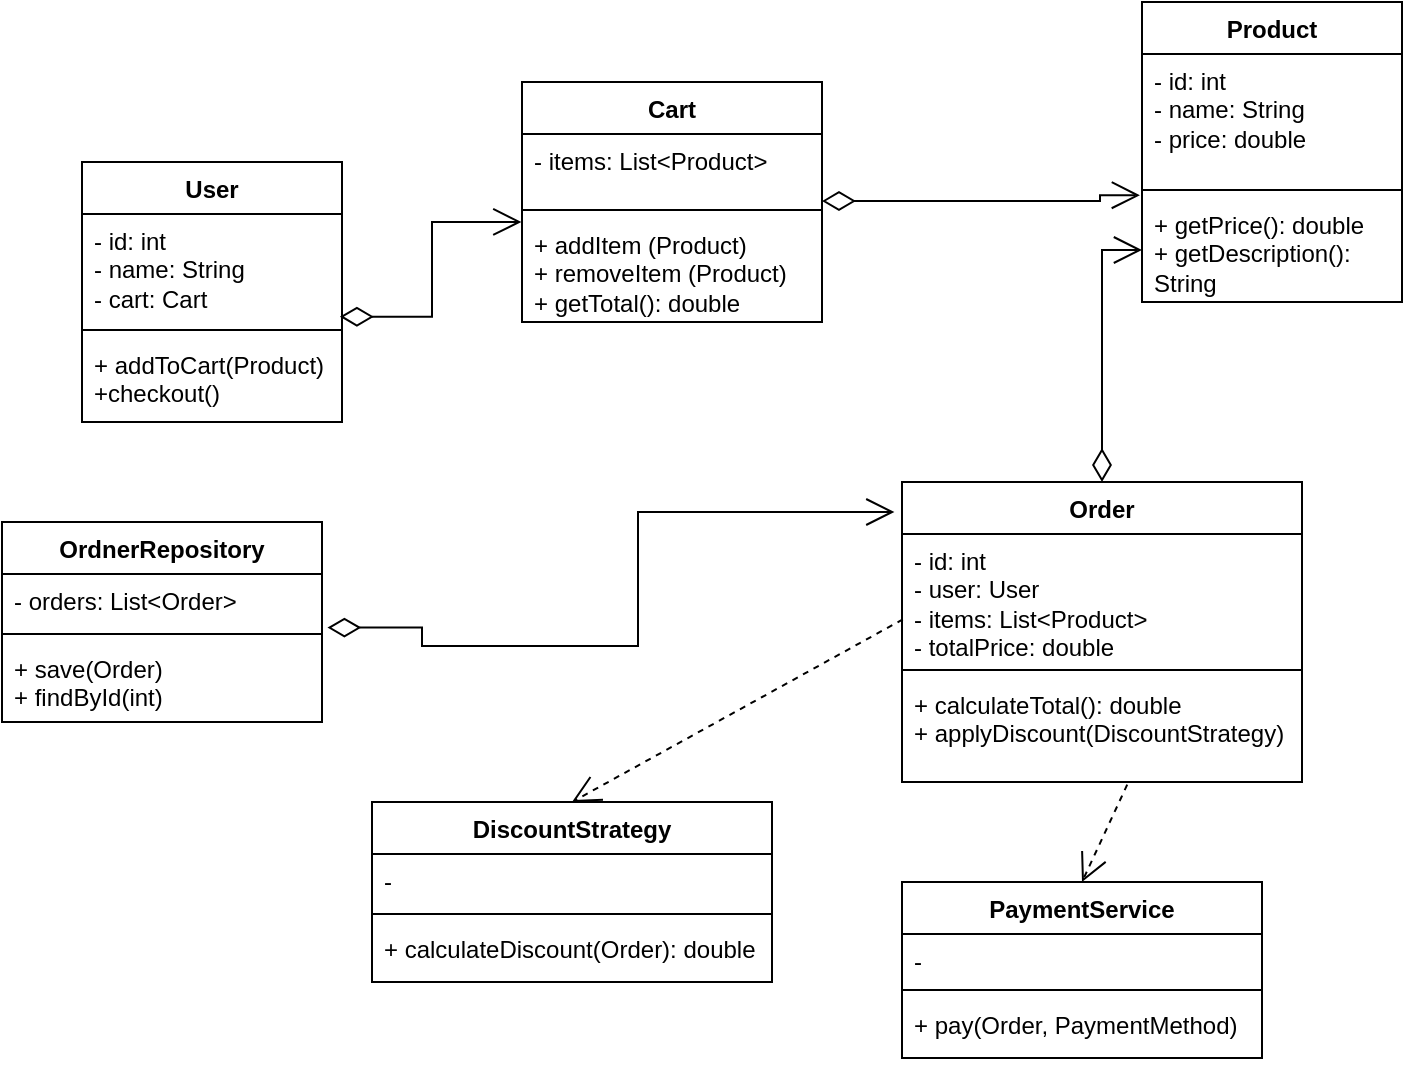 <mxfile version="28.2.2">
  <diagram name="Page-1" id="53BFVEpTq5tz7RWk_EQ7">
    <mxGraphModel dx="1196" dy="1695" grid="1" gridSize="10" guides="1" tooltips="1" connect="1" arrows="1" fold="1" page="1" pageScale="1" pageWidth="850" pageHeight="1100" math="0" shadow="0">
      <root>
        <mxCell id="0" />
        <mxCell id="1" parent="0" />
        <mxCell id="-XHT9bscHF6iOf8L_h3f-1" value="Product" style="swimlane;fontStyle=1;align=center;verticalAlign=top;childLayout=stackLayout;horizontal=1;startSize=26;horizontalStack=0;resizeParent=1;resizeParentMax=0;resizeLast=0;collapsible=1;marginBottom=0;whiteSpace=wrap;html=1;" parent="1" vertex="1">
          <mxGeometry x="650" y="-220" width="130" height="150" as="geometry" />
        </mxCell>
        <mxCell id="-XHT9bscHF6iOf8L_h3f-2" value="- id: int&lt;div&gt;- name: String&lt;/div&gt;&lt;div&gt;- price: double&lt;/div&gt;" style="text;strokeColor=none;fillColor=none;align=left;verticalAlign=top;spacingLeft=4;spacingRight=4;overflow=hidden;rotatable=0;points=[[0,0.5],[1,0.5]];portConstraint=eastwest;whiteSpace=wrap;html=1;" parent="-XHT9bscHF6iOf8L_h3f-1" vertex="1">
          <mxGeometry y="26" width="130" height="64" as="geometry" />
        </mxCell>
        <mxCell id="-XHT9bscHF6iOf8L_h3f-3" value="" style="line;strokeWidth=1;fillColor=none;align=left;verticalAlign=middle;spacingTop=-1;spacingLeft=3;spacingRight=3;rotatable=0;labelPosition=right;points=[];portConstraint=eastwest;strokeColor=inherit;" parent="-XHT9bscHF6iOf8L_h3f-1" vertex="1">
          <mxGeometry y="90" width="130" height="8" as="geometry" />
        </mxCell>
        <mxCell id="-XHT9bscHF6iOf8L_h3f-4" value="&lt;div&gt;&lt;span style=&quot;background-color: transparent; color: light-dark(rgb(0, 0, 0), rgb(255, 255, 255));&quot;&gt;+ getPrice(): double&lt;/span&gt;&lt;/div&gt;&lt;div&gt;&lt;span style=&quot;background-color: transparent; color: light-dark(rgb(0, 0, 0), rgb(255, 255, 255));&quot;&gt;+ getDescription(): String&lt;/span&gt;&lt;/div&gt;" style="text;strokeColor=none;fillColor=none;align=left;verticalAlign=top;spacingLeft=4;spacingRight=4;overflow=hidden;rotatable=0;points=[[0,0.5],[1,0.5]];portConstraint=eastwest;whiteSpace=wrap;html=1;" parent="-XHT9bscHF6iOf8L_h3f-1" vertex="1">
          <mxGeometry y="98" width="130" height="52" as="geometry" />
        </mxCell>
        <mxCell id="-XHT9bscHF6iOf8L_h3f-5" value="Cart" style="swimlane;fontStyle=1;align=center;verticalAlign=top;childLayout=stackLayout;horizontal=1;startSize=26;horizontalStack=0;resizeParent=1;resizeParentMax=0;resizeLast=0;collapsible=1;marginBottom=0;whiteSpace=wrap;html=1;" parent="1" vertex="1">
          <mxGeometry x="340" y="-180" width="150" height="120" as="geometry" />
        </mxCell>
        <mxCell id="-XHT9bscHF6iOf8L_h3f-6" value="- items: List&amp;lt;Product&amp;gt;" style="text;strokeColor=none;fillColor=none;align=left;verticalAlign=top;spacingLeft=4;spacingRight=4;overflow=hidden;rotatable=0;points=[[0,0.5],[1,0.5]];portConstraint=eastwest;whiteSpace=wrap;html=1;" parent="-XHT9bscHF6iOf8L_h3f-5" vertex="1">
          <mxGeometry y="26" width="150" height="34" as="geometry" />
        </mxCell>
        <mxCell id="-XHT9bscHF6iOf8L_h3f-7" value="" style="line;strokeWidth=1;fillColor=none;align=left;verticalAlign=middle;spacingTop=-1;spacingLeft=3;spacingRight=3;rotatable=0;labelPosition=right;points=[];portConstraint=eastwest;strokeColor=inherit;" parent="-XHT9bscHF6iOf8L_h3f-5" vertex="1">
          <mxGeometry y="60" width="150" height="8" as="geometry" />
        </mxCell>
        <mxCell id="-XHT9bscHF6iOf8L_h3f-8" value="+ addItem (Product)&lt;div&gt;+ removeItem (Product)&lt;/div&gt;&lt;div&gt;+ getTotal(): double&lt;/div&gt;" style="text;strokeColor=none;fillColor=none;align=left;verticalAlign=top;spacingLeft=4;spacingRight=4;overflow=hidden;rotatable=0;points=[[0,0.5],[1,0.5]];portConstraint=eastwest;whiteSpace=wrap;html=1;" parent="-XHT9bscHF6iOf8L_h3f-5" vertex="1">
          <mxGeometry y="68" width="150" height="52" as="geometry" />
        </mxCell>
        <mxCell id="-XHT9bscHF6iOf8L_h3f-9" value="Order" style="swimlane;fontStyle=1;align=center;verticalAlign=top;childLayout=stackLayout;horizontal=1;startSize=26;horizontalStack=0;resizeParent=1;resizeParentMax=0;resizeLast=0;collapsible=1;marginBottom=0;whiteSpace=wrap;html=1;" parent="1" vertex="1">
          <mxGeometry x="530" y="20" width="200" height="150" as="geometry" />
        </mxCell>
        <mxCell id="-XHT9bscHF6iOf8L_h3f-10" value="&lt;div&gt;- id: int&amp;nbsp;&lt;/div&gt;&lt;div&gt;- user: User&lt;/div&gt;&lt;div&gt;- items: List&amp;lt;Product&amp;gt;&lt;/div&gt;&lt;div&gt;- totalPrice: double&lt;/div&gt;" style="text;strokeColor=none;fillColor=none;align=left;verticalAlign=top;spacingLeft=4;spacingRight=4;overflow=hidden;rotatable=0;points=[[0,0.5],[1,0.5]];portConstraint=eastwest;whiteSpace=wrap;html=1;" parent="-XHT9bscHF6iOf8L_h3f-9" vertex="1">
          <mxGeometry y="26" width="200" height="64" as="geometry" />
        </mxCell>
        <mxCell id="-XHT9bscHF6iOf8L_h3f-11" value="" style="line;strokeWidth=1;fillColor=none;align=left;verticalAlign=middle;spacingTop=-1;spacingLeft=3;spacingRight=3;rotatable=0;labelPosition=right;points=[];portConstraint=eastwest;strokeColor=inherit;" parent="-XHT9bscHF6iOf8L_h3f-9" vertex="1">
          <mxGeometry y="90" width="200" height="8" as="geometry" />
        </mxCell>
        <mxCell id="-XHT9bscHF6iOf8L_h3f-12" value="&lt;div&gt;+ calculateTotal(): double&lt;/div&gt;&lt;div&gt;+ applyDiscount(DiscountStrategy)&lt;/div&gt;" style="text;strokeColor=none;fillColor=none;align=left;verticalAlign=top;spacingLeft=4;spacingRight=4;overflow=hidden;rotatable=0;points=[[0,0.5],[1,0.5]];portConstraint=eastwest;whiteSpace=wrap;html=1;" parent="-XHT9bscHF6iOf8L_h3f-9" vertex="1">
          <mxGeometry y="98" width="200" height="52" as="geometry" />
        </mxCell>
        <mxCell id="-XHT9bscHF6iOf8L_h3f-13" value="User" style="swimlane;fontStyle=1;align=center;verticalAlign=top;childLayout=stackLayout;horizontal=1;startSize=26;horizontalStack=0;resizeParent=1;resizeParentMax=0;resizeLast=0;collapsible=1;marginBottom=0;whiteSpace=wrap;html=1;" parent="1" vertex="1">
          <mxGeometry x="120" y="-140" width="130" height="130" as="geometry" />
        </mxCell>
        <mxCell id="-XHT9bscHF6iOf8L_h3f-14" value="&lt;div&gt;- id: int&lt;/div&gt;&lt;div&gt;- name: String&lt;/div&gt;&lt;div&gt;- cart: Cart&lt;/div&gt;" style="text;strokeColor=none;fillColor=none;align=left;verticalAlign=top;spacingLeft=4;spacingRight=4;overflow=hidden;rotatable=0;points=[[0,0.5],[1,0.5]];portConstraint=eastwest;whiteSpace=wrap;html=1;" parent="-XHT9bscHF6iOf8L_h3f-13" vertex="1">
          <mxGeometry y="26" width="130" height="54" as="geometry" />
        </mxCell>
        <mxCell id="-XHT9bscHF6iOf8L_h3f-15" value="" style="line;strokeWidth=1;fillColor=none;align=left;verticalAlign=middle;spacingTop=-1;spacingLeft=3;spacingRight=3;rotatable=0;labelPosition=right;points=[];portConstraint=eastwest;strokeColor=inherit;" parent="-XHT9bscHF6iOf8L_h3f-13" vertex="1">
          <mxGeometry y="80" width="130" height="8" as="geometry" />
        </mxCell>
        <mxCell id="-XHT9bscHF6iOf8L_h3f-16" value="&lt;div&gt;+ addToCart(Product)&amp;nbsp;&lt;/div&gt;&lt;div&gt;+checkout()&lt;/div&gt;" style="text;strokeColor=none;fillColor=none;align=left;verticalAlign=top;spacingLeft=4;spacingRight=4;overflow=hidden;rotatable=0;points=[[0,0.5],[1,0.5]];portConstraint=eastwest;whiteSpace=wrap;html=1;" parent="-XHT9bscHF6iOf8L_h3f-13" vertex="1">
          <mxGeometry y="88" width="130" height="42" as="geometry" />
        </mxCell>
        <mxCell id="-XHT9bscHF6iOf8L_h3f-17" value="PaymentService" style="swimlane;fontStyle=1;align=center;verticalAlign=top;childLayout=stackLayout;horizontal=1;startSize=26;horizontalStack=0;resizeParent=1;resizeParentMax=0;resizeLast=0;collapsible=1;marginBottom=0;whiteSpace=wrap;html=1;" parent="1" vertex="1">
          <mxGeometry x="530" y="220" width="180" height="88" as="geometry" />
        </mxCell>
        <mxCell id="-XHT9bscHF6iOf8L_h3f-18" value="-" style="text;strokeColor=none;fillColor=none;align=left;verticalAlign=top;spacingLeft=4;spacingRight=4;overflow=hidden;rotatable=0;points=[[0,0.5],[1,0.5]];portConstraint=eastwest;whiteSpace=wrap;html=1;" parent="-XHT9bscHF6iOf8L_h3f-17" vertex="1">
          <mxGeometry y="26" width="180" height="24" as="geometry" />
        </mxCell>
        <mxCell id="-XHT9bscHF6iOf8L_h3f-19" value="" style="line;strokeWidth=1;fillColor=none;align=left;verticalAlign=middle;spacingTop=-1;spacingLeft=3;spacingRight=3;rotatable=0;labelPosition=right;points=[];portConstraint=eastwest;strokeColor=inherit;" parent="-XHT9bscHF6iOf8L_h3f-17" vertex="1">
          <mxGeometry y="50" width="180" height="8" as="geometry" />
        </mxCell>
        <mxCell id="-XHT9bscHF6iOf8L_h3f-20" value="+ pay(Order, PaymentMethod)" style="text;strokeColor=none;fillColor=none;align=left;verticalAlign=top;spacingLeft=4;spacingRight=4;overflow=hidden;rotatable=0;points=[[0,0.5],[1,0.5]];portConstraint=eastwest;whiteSpace=wrap;html=1;" parent="-XHT9bscHF6iOf8L_h3f-17" vertex="1">
          <mxGeometry y="58" width="180" height="30" as="geometry" />
        </mxCell>
        <mxCell id="-XHT9bscHF6iOf8L_h3f-21" value="OrdnerRepository" style="swimlane;fontStyle=1;align=center;verticalAlign=top;childLayout=stackLayout;horizontal=1;startSize=26;horizontalStack=0;resizeParent=1;resizeParentMax=0;resizeLast=0;collapsible=1;marginBottom=0;whiteSpace=wrap;html=1;" parent="1" vertex="1">
          <mxGeometry x="80" y="40" width="160" height="100" as="geometry" />
        </mxCell>
        <mxCell id="-XHT9bscHF6iOf8L_h3f-22" value="&lt;div&gt;- orders: List&amp;lt;Order&amp;gt;&lt;/div&gt;&lt;div&gt;&lt;br&gt;&lt;/div&gt;" style="text;strokeColor=none;fillColor=none;align=left;verticalAlign=top;spacingLeft=4;spacingRight=4;overflow=hidden;rotatable=0;points=[[0,0.5],[1,0.5]];portConstraint=eastwest;whiteSpace=wrap;html=1;" parent="-XHT9bscHF6iOf8L_h3f-21" vertex="1">
          <mxGeometry y="26" width="160" height="26" as="geometry" />
        </mxCell>
        <mxCell id="-XHT9bscHF6iOf8L_h3f-23" value="" style="line;strokeWidth=1;fillColor=none;align=left;verticalAlign=middle;spacingTop=-1;spacingLeft=3;spacingRight=3;rotatable=0;labelPosition=right;points=[];portConstraint=eastwest;strokeColor=inherit;" parent="-XHT9bscHF6iOf8L_h3f-21" vertex="1">
          <mxGeometry y="52" width="160" height="8" as="geometry" />
        </mxCell>
        <mxCell id="-XHT9bscHF6iOf8L_h3f-24" value="&lt;div&gt;+ save(Order)&lt;/div&gt;&lt;div&gt;+ findById(int)&lt;/div&gt;" style="text;strokeColor=none;fillColor=none;align=left;verticalAlign=top;spacingLeft=4;spacingRight=4;overflow=hidden;rotatable=0;points=[[0,0.5],[1,0.5]];portConstraint=eastwest;whiteSpace=wrap;html=1;" parent="-XHT9bscHF6iOf8L_h3f-21" vertex="1">
          <mxGeometry y="60" width="160" height="40" as="geometry" />
        </mxCell>
        <mxCell id="-XHT9bscHF6iOf8L_h3f-25" value="DiscountStrategy" style="swimlane;fontStyle=1;align=center;verticalAlign=top;childLayout=stackLayout;horizontal=1;startSize=26;horizontalStack=0;resizeParent=1;resizeParentMax=0;resizeLast=0;collapsible=1;marginBottom=0;whiteSpace=wrap;html=1;" parent="1" vertex="1">
          <mxGeometry x="265" y="180" width="200" height="90" as="geometry" />
        </mxCell>
        <mxCell id="-XHT9bscHF6iOf8L_h3f-26" value="-" style="text;strokeColor=none;fillColor=none;align=left;verticalAlign=top;spacingLeft=4;spacingRight=4;overflow=hidden;rotatable=0;points=[[0,0.5],[1,0.5]];portConstraint=eastwest;whiteSpace=wrap;html=1;" parent="-XHT9bscHF6iOf8L_h3f-25" vertex="1">
          <mxGeometry y="26" width="200" height="26" as="geometry" />
        </mxCell>
        <mxCell id="-XHT9bscHF6iOf8L_h3f-27" value="" style="line;strokeWidth=1;fillColor=none;align=left;verticalAlign=middle;spacingTop=-1;spacingLeft=3;spacingRight=3;rotatable=0;labelPosition=right;points=[];portConstraint=eastwest;strokeColor=inherit;" parent="-XHT9bscHF6iOf8L_h3f-25" vertex="1">
          <mxGeometry y="52" width="200" height="8" as="geometry" />
        </mxCell>
        <mxCell id="-XHT9bscHF6iOf8L_h3f-28" value="+ calculateDiscount(Order): double" style="text;strokeColor=none;fillColor=none;align=left;verticalAlign=top;spacingLeft=4;spacingRight=4;overflow=hidden;rotatable=0;points=[[0,0.5],[1,0.5]];portConstraint=eastwest;whiteSpace=wrap;html=1;" parent="-XHT9bscHF6iOf8L_h3f-25" vertex="1">
          <mxGeometry y="60" width="200" height="30" as="geometry" />
        </mxCell>
        <mxCell id="-XHT9bscHF6iOf8L_h3f-30" value="" style="endArrow=open;html=1;endSize=12;startArrow=diamondThin;startSize=14;startFill=0;edgeStyle=orthogonalEdgeStyle;align=left;verticalAlign=bottom;rounded=0;exitX=0.992;exitY=0.951;exitDx=0;exitDy=0;exitPerimeter=0;entryX=-0.002;entryY=0.038;entryDx=0;entryDy=0;entryPerimeter=0;" parent="1" source="-XHT9bscHF6iOf8L_h3f-14" target="-XHT9bscHF6iOf8L_h3f-8" edge="1">
          <mxGeometry x="-1" y="3" relative="1" as="geometry">
            <mxPoint x="265" y="-75.5" as="sourcePoint" />
            <mxPoint x="370" y="-63" as="targetPoint" />
          </mxGeometry>
        </mxCell>
        <mxCell id="-XHT9bscHF6iOf8L_h3f-31" value="" style="endArrow=open;html=1;endSize=12;startArrow=diamondThin;startSize=14;startFill=0;edgeStyle=orthogonalEdgeStyle;align=left;verticalAlign=bottom;rounded=0;entryX=-0.008;entryY=-0.026;entryDx=0;entryDy=0;entryPerimeter=0;" parent="1" target="-XHT9bscHF6iOf8L_h3f-4" edge="1">
          <mxGeometry x="-1" y="3" relative="1" as="geometry">
            <mxPoint x="490" y="-120.5" as="sourcePoint" />
            <mxPoint x="650" y="-120.5" as="targetPoint" />
            <Array as="points">
              <mxPoint x="629" y="-120" />
            </Array>
          </mxGeometry>
        </mxCell>
        <mxCell id="-XHT9bscHF6iOf8L_h3f-32" value="" style="endArrow=open;html=1;endSize=12;startArrow=diamondThin;startSize=14;startFill=0;edgeStyle=orthogonalEdgeStyle;align=left;verticalAlign=bottom;rounded=0;exitX=0.5;exitY=0;exitDx=0;exitDy=0;" parent="1" source="-XHT9bscHF6iOf8L_h3f-9" target="-XHT9bscHF6iOf8L_h3f-4" edge="1">
          <mxGeometry x="-1" y="3" relative="1" as="geometry">
            <mxPoint x="590" y="60" as="sourcePoint" />
            <mxPoint x="750" y="60" as="targetPoint" />
          </mxGeometry>
        </mxCell>
        <mxCell id="-XHT9bscHF6iOf8L_h3f-33" value="" style="endArrow=open;endSize=12;dashed=1;html=1;rounded=0;exitX=0.002;exitY=0.667;exitDx=0;exitDy=0;exitPerimeter=0;entryX=0.5;entryY=0;entryDx=0;entryDy=0;" parent="1" source="-XHT9bscHF6iOf8L_h3f-10" target="-XHT9bscHF6iOf8L_h3f-25" edge="1">
          <mxGeometry width="160" relative="1" as="geometry">
            <mxPoint x="130" y="190" as="sourcePoint" />
            <mxPoint x="290" y="190" as="targetPoint" />
          </mxGeometry>
        </mxCell>
        <mxCell id="-XHT9bscHF6iOf8L_h3f-34" value="" style="endArrow=open;endSize=12;dashed=1;html=1;rounded=0;exitX=0.563;exitY=1.026;exitDx=0;exitDy=0;exitPerimeter=0;entryX=0.5;entryY=0;entryDx=0;entryDy=0;" parent="1" source="-XHT9bscHF6iOf8L_h3f-12" target="-XHT9bscHF6iOf8L_h3f-17" edge="1">
          <mxGeometry width="160" relative="1" as="geometry">
            <mxPoint x="705" y="180" as="sourcePoint" />
            <mxPoint x="540" y="271" as="targetPoint" />
          </mxGeometry>
        </mxCell>
        <mxCell id="-XHT9bscHF6iOf8L_h3f-37" value="" style="endArrow=open;html=1;endSize=12;startArrow=diamondThin;startSize=14;startFill=0;edgeStyle=orthogonalEdgeStyle;align=left;verticalAlign=bottom;rounded=0;exitX=1.017;exitY=1.031;exitDx=0;exitDy=0;exitPerimeter=0;entryX=-0.019;entryY=0.1;entryDx=0;entryDy=0;entryPerimeter=0;" parent="1" source="-XHT9bscHF6iOf8L_h3f-22" target="-XHT9bscHF6iOf8L_h3f-9" edge="1">
          <mxGeometry x="-1" y="3" relative="1" as="geometry">
            <mxPoint x="270" y="90" as="sourcePoint" />
            <mxPoint x="430" y="90" as="targetPoint" />
            <Array as="points">
              <mxPoint x="290" y="93" />
              <mxPoint x="290" y="102" />
              <mxPoint x="398" y="102" />
              <mxPoint x="398" y="35" />
            </Array>
          </mxGeometry>
        </mxCell>
      </root>
    </mxGraphModel>
  </diagram>
</mxfile>
